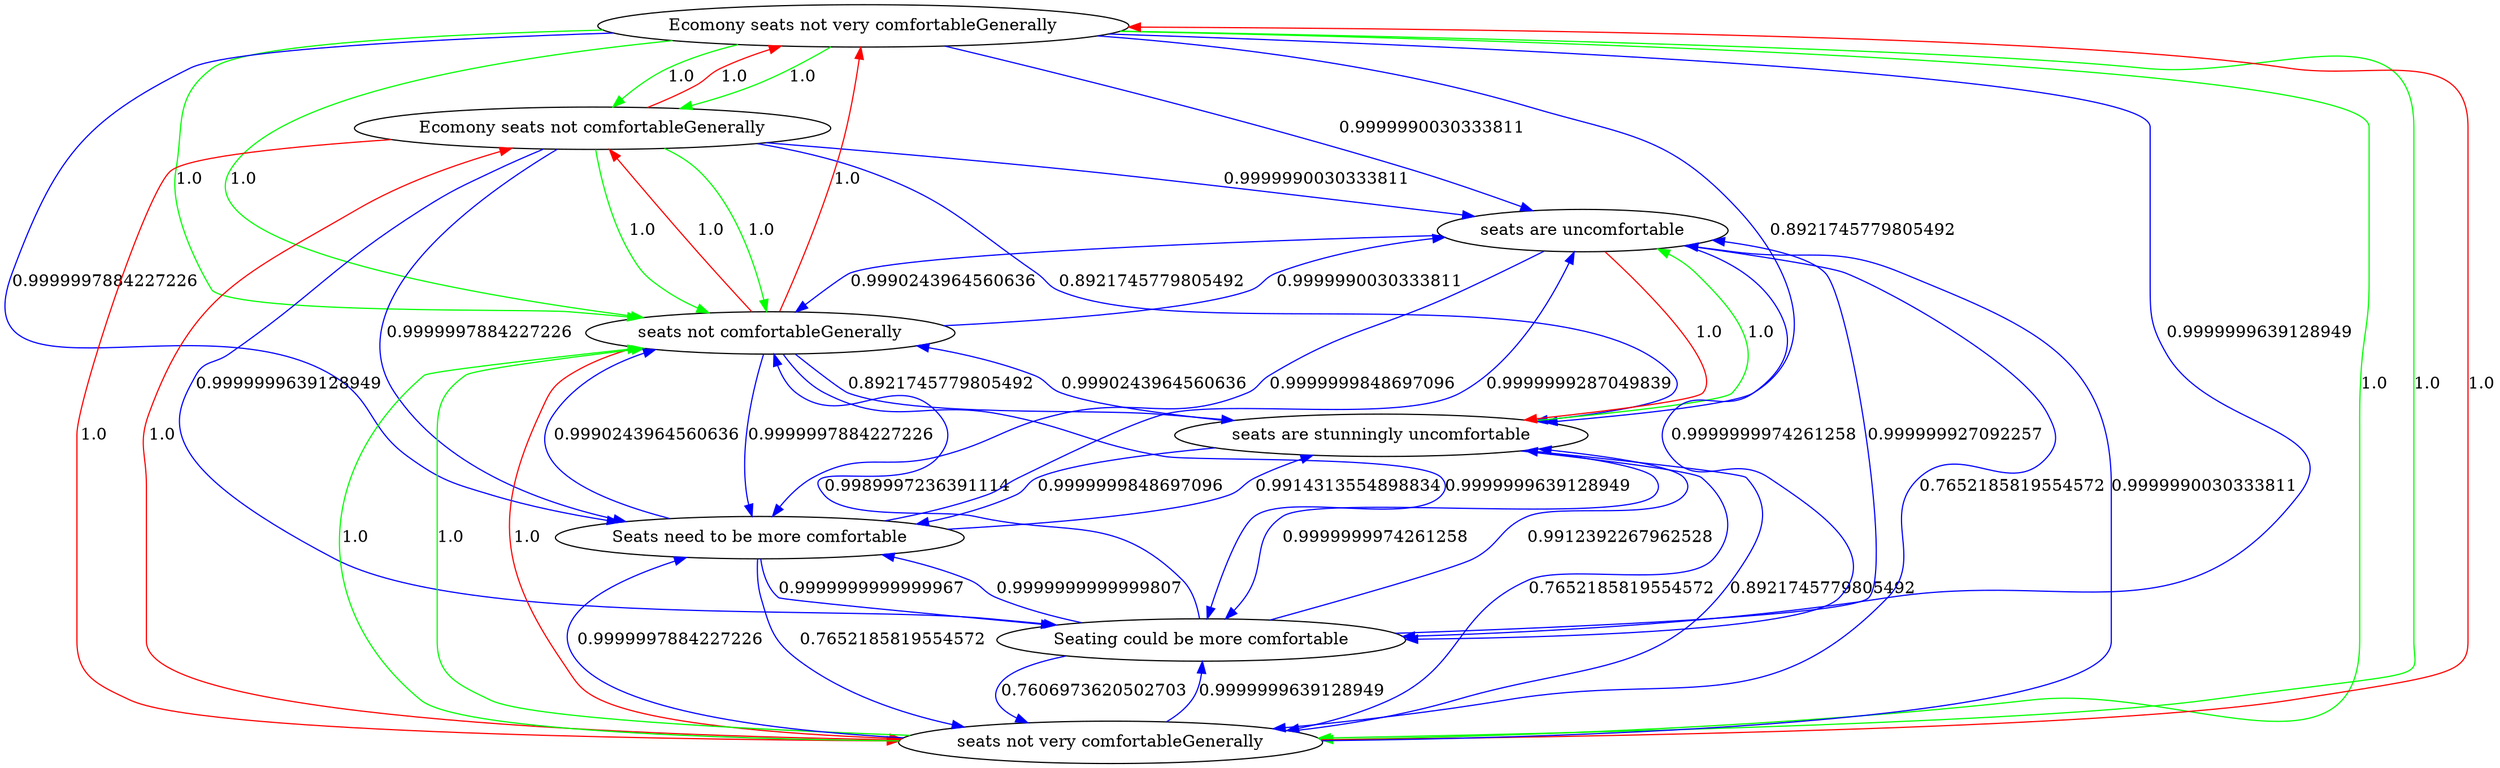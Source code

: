 digraph rawGraph {
"Ecomony seats not very comfortableGenerally";"Ecomony seats not comfortableGenerally";"seats not comfortableGenerally";"seats not very comfortableGenerally";"Seating could be more comfortable";"Seats need to be more comfortable";"seats are stunningly uncomfortable";"seats are uncomfortable";"Ecomony seats not very comfortableGenerally" -> "Ecomony seats not comfortableGenerally" [label=1.0] [color=green]
"Ecomony seats not comfortableGenerally" -> "seats not comfortableGenerally" [label=1.0] [color=green]
"Ecomony seats not very comfortableGenerally" -> "seats not very comfortableGenerally" [label=1.0] [color=green]
"seats not very comfortableGenerally" -> "seats not comfortableGenerally" [label=1.0] [color=green]
"Ecomony seats not very comfortableGenerally" -> "seats not comfortableGenerally" [label=1.0] [color=green]
"Ecomony seats not very comfortableGenerally" -> "Ecomony seats not comfortableGenerally" [label=1.0] [color=green]
"Ecomony seats not comfortableGenerally" -> "seats not comfortableGenerally" [label=1.0] [color=green]
"Ecomony seats not very comfortableGenerally" -> "seats not very comfortableGenerally" [label=1.0] [color=green]
"seats not very comfortableGenerally" -> "seats not comfortableGenerally" [label=1.0] [color=green]
"Ecomony seats not very comfortableGenerally" -> "seats not comfortableGenerally" [label=1.0] [color=green]
"Ecomony seats not comfortableGenerally" -> "Ecomony seats not very comfortableGenerally" [label=1.0] [color=red]
"Ecomony seats not comfortableGenerally" -> "seats not very comfortableGenerally" [label=1.0] [color=red]
"seats not comfortableGenerally" -> "Ecomony seats not very comfortableGenerally" [label=1.0] [color=red]
"seats not comfortableGenerally" -> "Ecomony seats not comfortableGenerally" [label=1.0] [color=red]
"seats not comfortableGenerally" -> "seats not very comfortableGenerally" [label=1.0] [color=red]
"seats not very comfortableGenerally" -> "Ecomony seats not very comfortableGenerally" [label=1.0] [color=red]
"seats not very comfortableGenerally" -> "Ecomony seats not comfortableGenerally" [label=1.0] [color=red]
"Ecomony seats not very comfortableGenerally" -> "Seating could be more comfortable" [label=0.9999999639128949] [color=blue]
"Ecomony seats not comfortableGenerally" -> "Seating could be more comfortable" [label=0.9999999639128949] [color=blue]
"seats not comfortableGenerally" -> "Seating could be more comfortable" [label=0.9999999639128949] [color=blue]
"seats not very comfortableGenerally" -> "Seating could be more comfortable" [label=0.9999999639128949] [color=blue]
"Seating could be more comfortable" -> "seats not comfortableGenerally" [label=0.9989997236391114] [color=blue]
"Seating could be more comfortable" -> "seats not very comfortableGenerally" [label=0.7606973620502703] [color=blue]
"Ecomony seats not very comfortableGenerally" -> "Seats need to be more comfortable" [label=0.9999997884227226] [color=blue]
"Ecomony seats not comfortableGenerally" -> "Seats need to be more comfortable" [label=0.9999997884227226] [color=blue]
"seats not comfortableGenerally" -> "Seats need to be more comfortable" [label=0.9999997884227226] [color=blue]
"seats not very comfortableGenerally" -> "Seats need to be more comfortable" [label=0.9999997884227226] [color=blue]
"Seating could be more comfortable" -> "Seats need to be more comfortable" [label=0.9999999999999807] [color=blue]
"Seats need to be more comfortable" -> "seats not comfortableGenerally" [label=0.9990243964560636] [color=blue]
"Seats need to be more comfortable" -> "seats not very comfortableGenerally" [label=0.7652185819554572] [color=blue]
"Seats need to be more comfortable" -> "Seating could be more comfortable" [label=0.9999999999999967] [color=blue]
"seats are stunningly uncomfortable" -> "seats are uncomfortable" [label=1.0] [color=green]
"seats are uncomfortable" -> "seats are stunningly uncomfortable" [label=1.0] [color=red]
"Ecomony seats not very comfortableGenerally" -> "seats are stunningly uncomfortable" [label=0.8921745779805492] [color=blue]
"Ecomony seats not very comfortableGenerally" -> "seats are uncomfortable" [label=0.9999990030333811] [color=blue]
"Ecomony seats not comfortableGenerally" -> "seats are stunningly uncomfortable" [label=0.8921745779805492] [color=blue]
"Ecomony seats not comfortableGenerally" -> "seats are uncomfortable" [label=0.9999990030333811] [color=blue]
"seats not comfortableGenerally" -> "seats are stunningly uncomfortable" [label=0.8921745779805492] [color=blue]
"seats not comfortableGenerally" -> "seats are uncomfortable" [label=0.9999990030333811] [color=blue]
"seats not very comfortableGenerally" -> "seats are stunningly uncomfortable" [label=0.8921745779805492] [color=blue]
"seats not very comfortableGenerally" -> "seats are uncomfortable" [label=0.9999990030333811] [color=blue]
"Seating could be more comfortable" -> "seats are stunningly uncomfortable" [label=0.9912392267962528] [color=blue]
"Seating could be more comfortable" -> "seats are uncomfortable" [label=0.999999927092257] [color=blue]
"Seats need to be more comfortable" -> "seats are stunningly uncomfortable" [label=0.9914313554898834] [color=blue]
"Seats need to be more comfortable" -> "seats are uncomfortable" [label=0.9999999287049839] [color=blue]
"seats are stunningly uncomfortable" -> "seats not comfortableGenerally" [label=0.9990243964560636] [color=blue]
"seats are stunningly uncomfortable" -> "seats not very comfortableGenerally" [label=0.7652185819554572] [color=blue]
"seats are stunningly uncomfortable" -> "Seating could be more comfortable" [label=0.9999999974261258] [color=blue]
"seats are stunningly uncomfortable" -> "Seats need to be more comfortable" [label=0.9999999848697096] [color=blue]
"seats are uncomfortable" -> "seats not comfortableGenerally" [label=0.9990243964560636] [color=blue]
"seats are uncomfortable" -> "seats not very comfortableGenerally" [label=0.7652185819554572] [color=blue]
"seats are uncomfortable" -> "Seating could be more comfortable" [label=0.9999999974261258] [color=blue]
"seats are uncomfortable" -> "Seats need to be more comfortable" [label=0.9999999848697096] [color=blue]
}